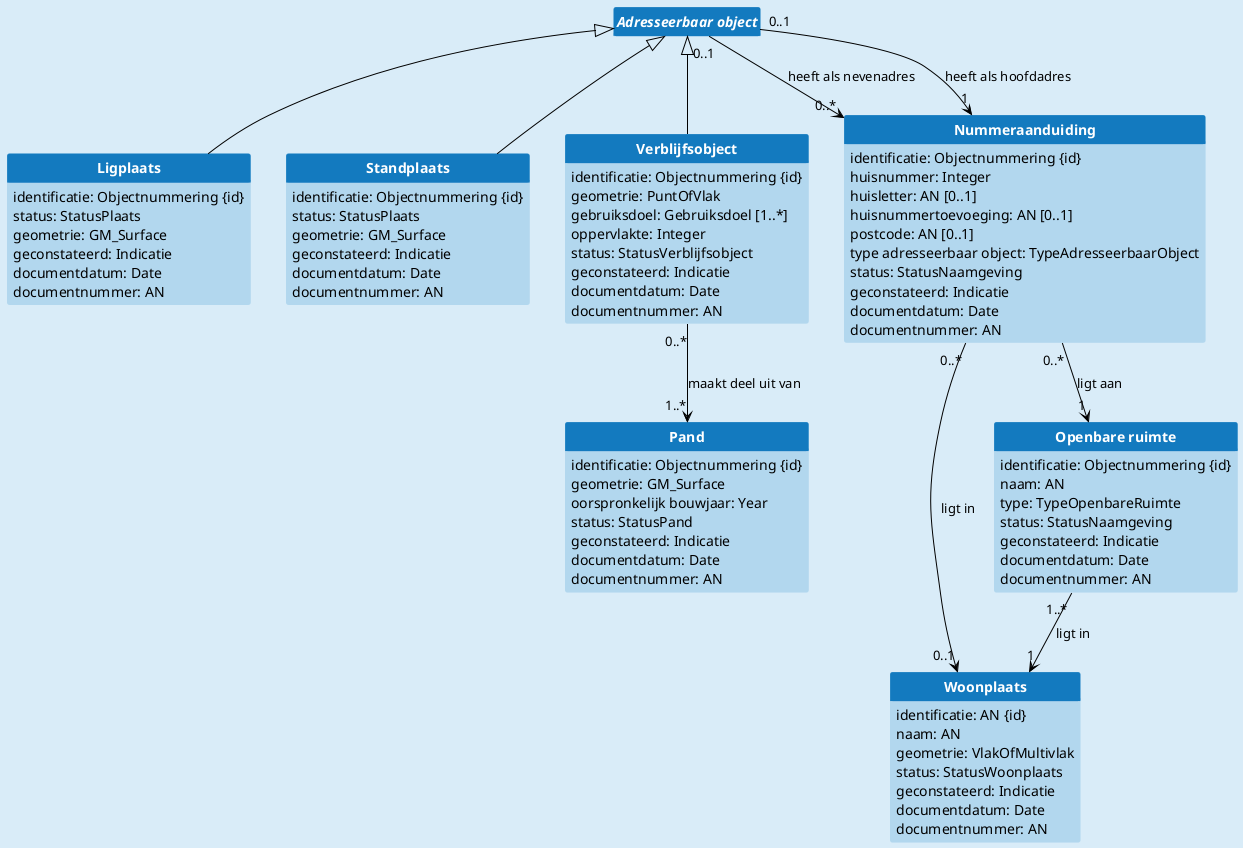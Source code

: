 @startuml
skinparam {
    BackgroundColor #d9ecf8
'     DefaultFontName RijksoverheidSansText-Regular
'     LineType ortho
'     LineType polyline
'     MinClassWidth 200
    Shadowing false
'     WrapWidth 120
    class {
        ArrowColor #000000
        ArrowFontColor #000000
        ArrowFontName RijksoverheidSansText-Regular
        ArrowThickness 1
        AttributeFontColor #000000
        AttributeFontName RijksoverheidSansText-Regular
        BackgroundColor #b2d7ee
        BorderColor #b2d7ee
        BorderThickness 0
        FontColor #ffffff
        FontName RijksoverheidSansText-Bold
        FontStyle bold
        HeaderBackgroundColor #137abf
    }
    note {
        BackgroundColor #d9ecf8
        BorderColor #d9ecf8
        BorderThickness 0
        FontColor #137abf
        FontName RijksoverheidSansText-Regular
    }
}

hide empty members

hide circle

hide stereotype

' hide AbstractObject

' hide Waardelijsten

' together {
'     class Ligplaats
'     class Standplaats
'     class Verblijfsobject
' }

"Adresseerbaar object" <|-- Ligplaats

"Adresseerbaar object" <|-- Standplaats

"Adresseerbaar object" <|-- Verblijfsobject

"Adresseerbaar object" "0..1" --> "0..*" Nummeraanduiding : "heeft als nevenadres"
' Note on link: nevenadres

"Adresseerbaar object" "0..1" --> "1" Nummeraanduiding : "heeft als hoofdadres"
' Note on link: hoofdadres

Nummeraanduiding "0..*" --> "0..1" Woonplaats : "ligt in"
' Note on link: gerelateerde woonplaats

Nummeraanduiding "0..*" --> "1" "Openbare ruimte" : "ligt aan"
' Note on link: gerelateerde openbare ruimte

Verblijfsobject "0..*" --> "1..*" Pand : "maakt deel uit van"
' Note on link: gerelateerd pand

"Openbare ruimte" "1..*" --> "1" Woonplaats : "ligt in"
' Note on link: gerelateerde woonplaats

abstract class "Adresseerbaar object" << Objecttype >>

class Ligplaats << Objecttype >> {
    identificatie: Objectnummering {id}
    status: StatusPlaats
    geometrie: GM_Surface
    geconstateerd: Indicatie
    documentdatum: Date
    documentnummer: AN
}

class Nummeraanduiding << Objecttype >> {
    identificatie: Objectnummering {id}
    huisnummer: Integer
    huisletter: AN [0..1]
    huisnummertoevoeging: AN [0..1]
    postcode: AN [0..1]
    type adresseerbaar object: TypeAdresseerbaarObject
    status: StatusNaamgeving
    geconstateerd: Indicatie
    documentdatum: Date
    documentnummer: AN
}

class "Openbare ruimte" << Objecttype >> {
    identificatie: Objectnummering {id}
    naam: AN
    type: TypeOpenbareRuimte
    status: StatusNaamgeving
    geconstateerd: Indicatie
    documentdatum: Date
    documentnummer: AN
}

class Pand << Objecttype >> {
    identificatie: Objectnummering {id}
    geometrie: GM_Surface
    oorspronkelijk bouwjaar: Year
    status: StatusPand
    geconstateerd: Indicatie
    documentdatum: Date
    documentnummer: AN
}

class Standplaats << Objecttype >> {
    identificatie: Objectnummering {id}
    status: StatusPlaats
    geometrie: GM_Surface
    geconstateerd: Indicatie
    documentdatum: Date
    documentnummer: AN
}

class Verblijfsobject << Objecttype >> {
    identificatie: Objectnummering {id}
    geometrie: PuntOfVlak
    gebruiksdoel: Gebruiksdoel [1..*]
    oppervlakte: Integer
    status: StatusVerblijfsobject
    geconstateerd: Indicatie
    documentdatum: Date
    documentnummer: AN
}

class Woonplaats << Objecttype >> {
    identificatie: AN {id}
    naam: AN
    geometrie: VlakOfMultivlak
    status: StatusWoonplaats
    geconstateerd: Indicatie
    documentdatum: Date
    documentnummer: AN
}
@enduml
